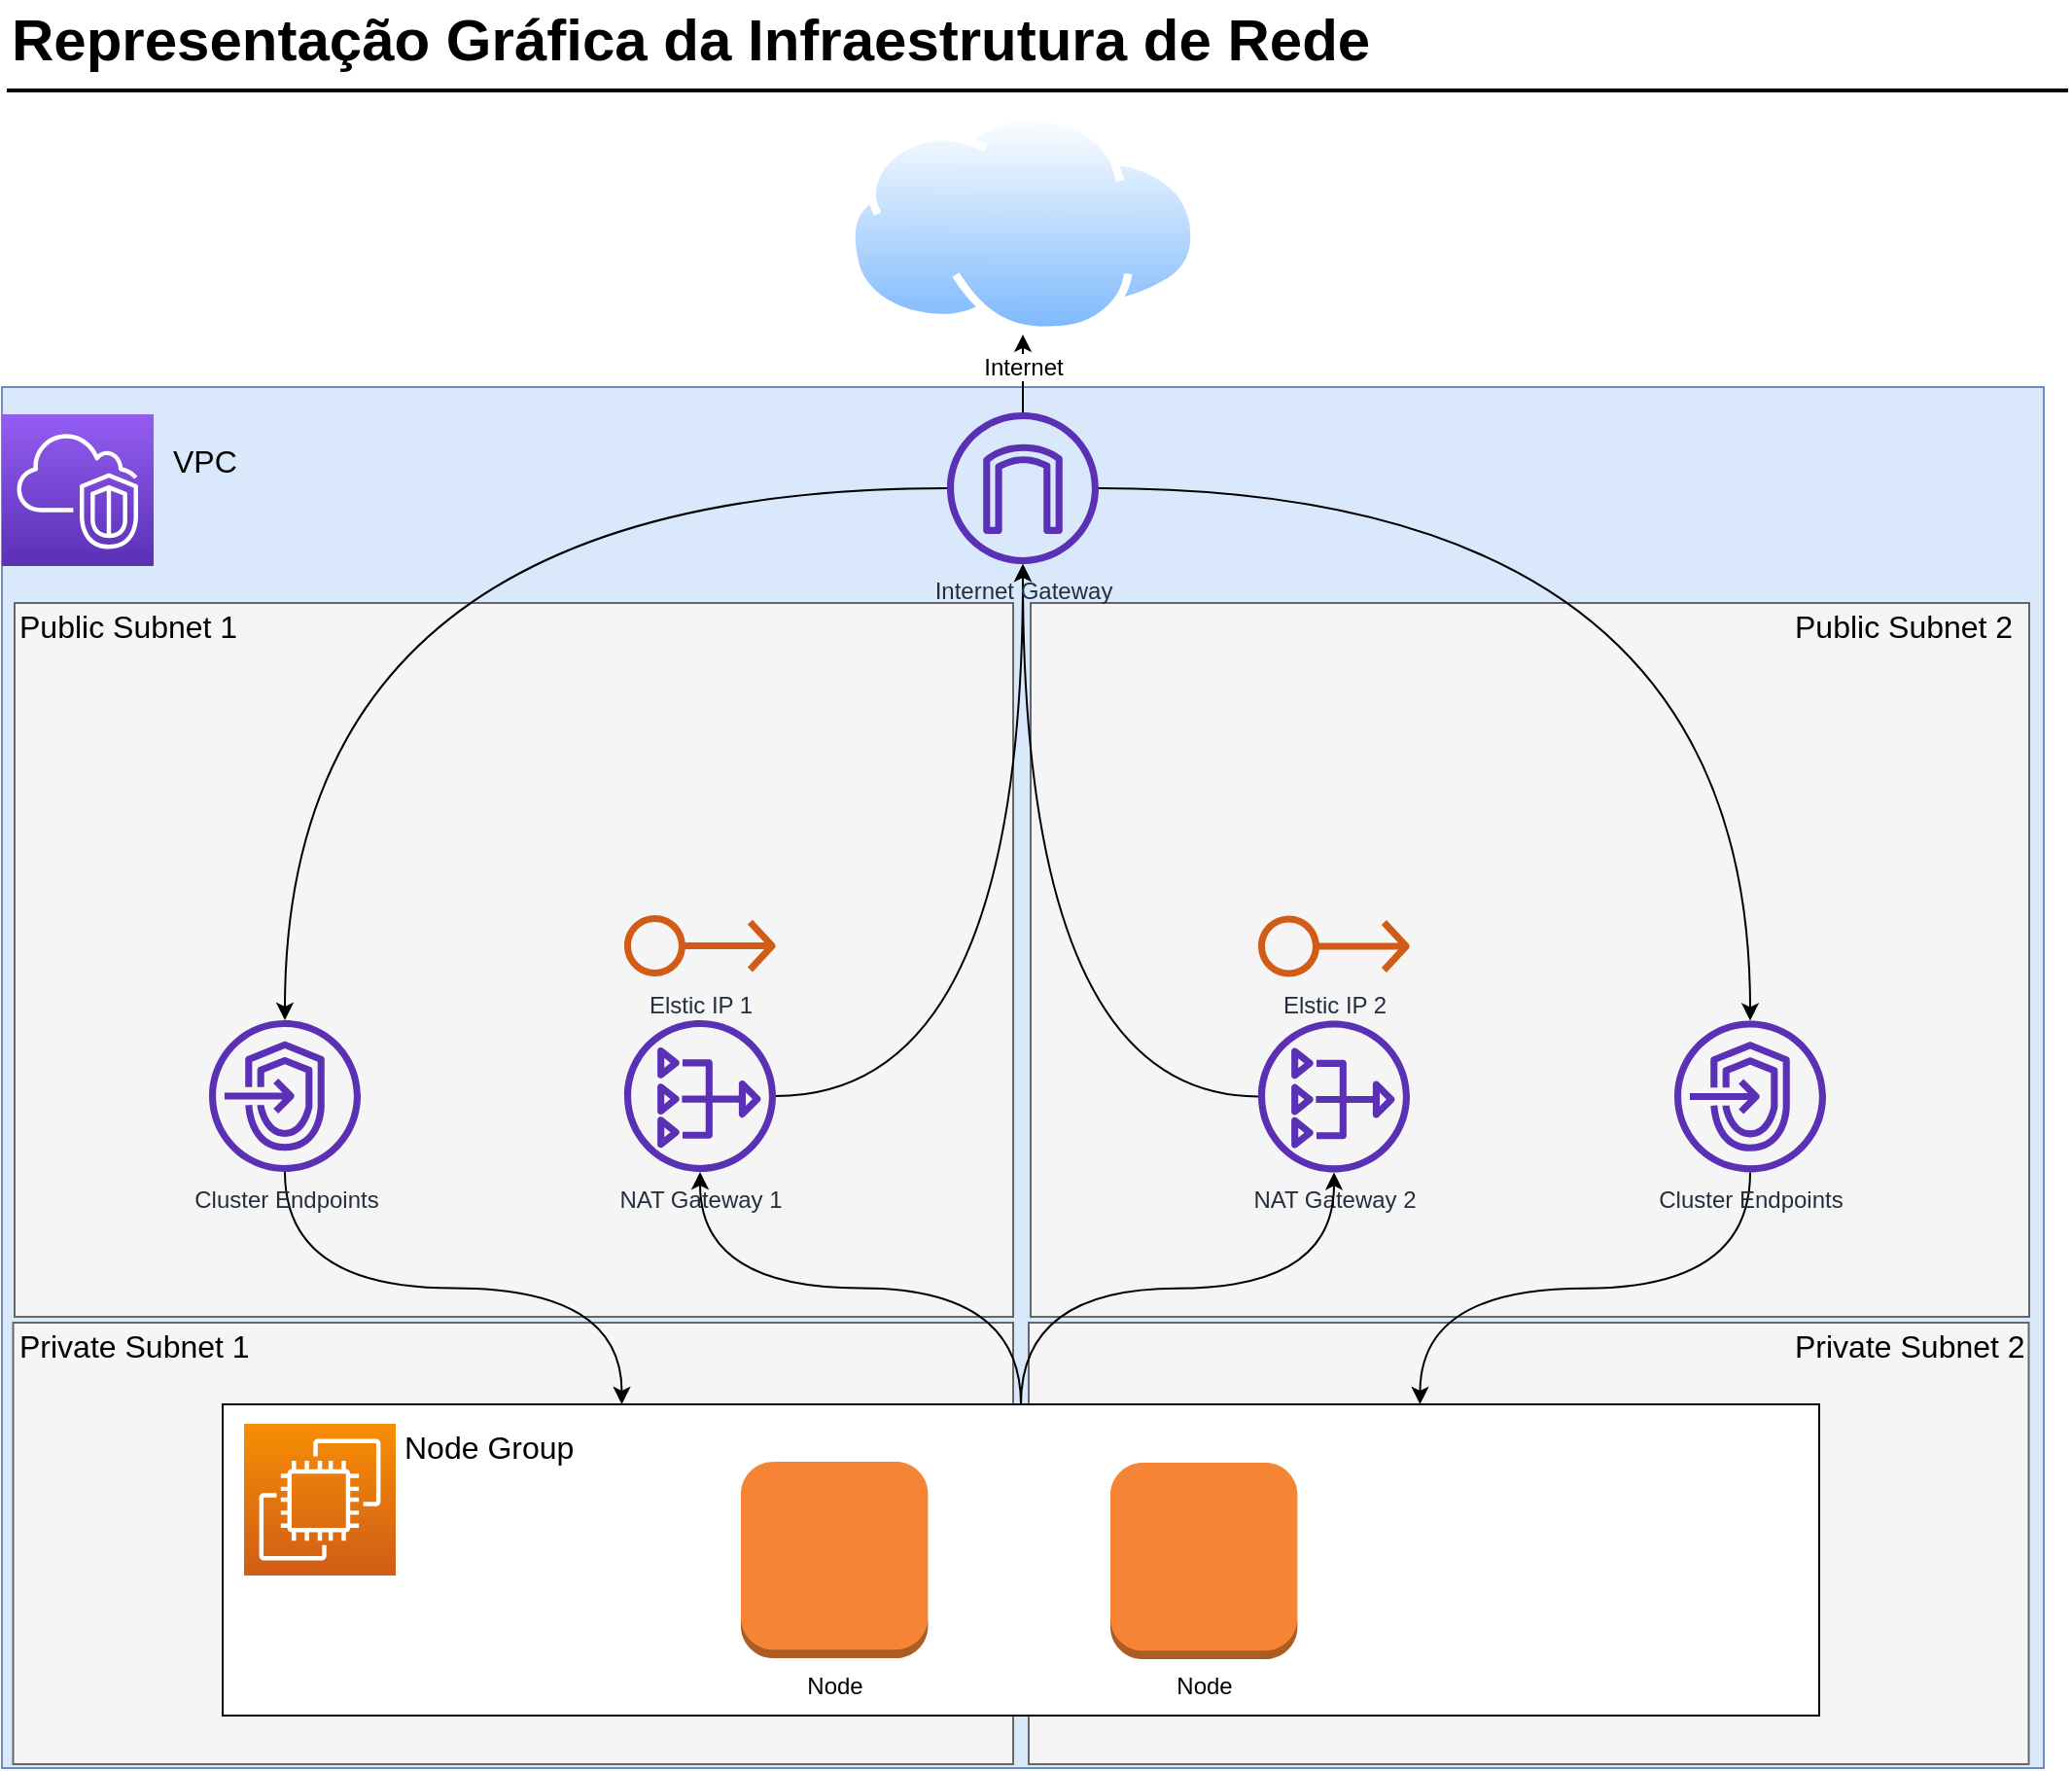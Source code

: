 <mxfile version="13.1.6" type="device"><diagram id="Ht1M8jgEwFfnCIfOTk4-" name="Page-1"><mxGraphModel dx="2066" dy="1124" grid="1" gridSize="10" guides="1" tooltips="1" connect="1" arrows="1" fold="1" page="1" pageScale="1" pageWidth="1169" pageHeight="827" math="0" shadow="0"><root><mxCell id="0"/><mxCell id="1" parent="0"/><mxCell id="W-haV3trZbZoYadxSYpG-4" value="" style="rounded=0;whiteSpace=wrap;html=1;fillColor=#dae8fc;strokeColor=#6c8ebf;" vertex="1" parent="1"><mxGeometry x="50" y="240" width="1050" height="710" as="geometry"/></mxCell><mxCell id="-QjtrjUzRDEMRZ5MF8oH-47" value="Representação Gráfica da Infraestrutura de Rede" style="text;html=1;resizable=0;points=[];autosize=1;align=left;verticalAlign=top;spacingTop=-4;fontSize=30;fontStyle=1" parent="1" vertex="1"><mxGeometry x="52.5" y="41" width="710" height="40" as="geometry"/></mxCell><mxCell id="SCVMTBWpLvtzJIhz15lM-1" value="" style="line;strokeWidth=2;html=1;fontSize=14;" parent="1" vertex="1"><mxGeometry x="52.5" y="82.5" width="1060" height="10" as="geometry"/></mxCell><mxCell id="W-haV3trZbZoYadxSYpG-3" value="" style="outlineConnect=0;fontColor=#232F3E;gradientColor=#945DF2;gradientDirection=north;fillColor=#5A30B5;strokeColor=#ffffff;dashed=0;verticalLabelPosition=bottom;verticalAlign=top;align=center;html=1;fontSize=12;fontStyle=0;aspect=fixed;shape=mxgraph.aws4.resourceIcon;resIcon=mxgraph.aws4.vpc;" vertex="1" parent="1"><mxGeometry x="50" y="254" width="78" height="78" as="geometry"/></mxCell><mxCell id="W-haV3trZbZoYadxSYpG-5" value="VPC" style="text;html=1;resizable=0;points=[];autosize=1;align=left;verticalAlign=top;spacingTop=-4;fontSize=16;" vertex="1" parent="1"><mxGeometry x="136" y="265.5" width="50" height="20" as="geometry"/></mxCell><mxCell id="W-haV3trZbZoYadxSYpG-9" value="" style="rounded=0;whiteSpace=wrap;html=1;fillColor=#f5f5f5;strokeColor=#666666;fontColor=#333333;" vertex="1" parent="1"><mxGeometry x="56.5" y="351" width="513.5" height="367" as="geometry"/></mxCell><mxCell id="W-haV3trZbZoYadxSYpG-10" value="" style="rounded=0;whiteSpace=wrap;html=1;fillColor=#f5f5f5;strokeColor=#666666;fontColor=#333333;" vertex="1" parent="1"><mxGeometry x="55.75" y="721" width="514.25" height="227" as="geometry"/></mxCell><mxCell id="W-haV3trZbZoYadxSYpG-2" value="NAT Gateway 1" style="outlineConnect=0;fontColor=#232F3E;gradientColor=none;fillColor=#5A30B5;strokeColor=none;dashed=0;verticalLabelPosition=bottom;verticalAlign=top;align=center;html=1;fontSize=12;fontStyle=0;aspect=fixed;pointerEvents=1;shape=mxgraph.aws4.nat_gateway;" vertex="1" parent="1"><mxGeometry x="370" y="565.5" width="78" height="78" as="geometry"/></mxCell><mxCell id="W-haV3trZbZoYadxSYpG-18" value="Public Subnet 1" style="text;html=1;resizable=0;points=[];autosize=1;align=left;verticalAlign=top;spacingTop=-4;fontSize=16;" vertex="1" parent="1"><mxGeometry x="57.25" y="351" width="130" height="20" as="geometry"/></mxCell><mxCell id="W-haV3trZbZoYadxSYpG-19" value="Private Subnet 1" style="text;html=1;resizable=0;points=[];autosize=1;align=left;verticalAlign=top;spacingTop=-4;fontSize=16;" vertex="1" parent="1"><mxGeometry x="56.5" y="721" width="130" height="20" as="geometry"/></mxCell><mxCell id="W-haV3trZbZoYadxSYpG-40" style="edgeStyle=orthogonalEdgeStyle;rounded=0;orthogonalLoop=1;jettySize=auto;html=1;entryX=0.25;entryY=0;entryDx=0;entryDy=0;curved=1;" edge="1" parent="1" source="W-haV3trZbZoYadxSYpG-24" target="W-haV3trZbZoYadxSYpG-37"><mxGeometry relative="1" as="geometry"/></mxCell><mxCell id="W-haV3trZbZoYadxSYpG-24" value="Cluster Endpoints" style="outlineConnect=0;fontColor=#232F3E;gradientColor=none;fillColor=#5A30B5;strokeColor=none;dashed=0;verticalLabelPosition=bottom;verticalAlign=top;align=center;html=1;fontSize=12;fontStyle=0;aspect=fixed;pointerEvents=1;shape=mxgraph.aws4.endpoints;" vertex="1" parent="1"><mxGeometry x="156.5" y="565.5" width="78" height="78" as="geometry"/></mxCell><mxCell id="W-haV3trZbZoYadxSYpG-30" value="" style="rounded=0;whiteSpace=wrap;html=1;fillColor=#f5f5f5;strokeColor=#666666;fontColor=#333333;" vertex="1" parent="1"><mxGeometry x="578" y="721" width="514.25" height="227" as="geometry"/></mxCell><mxCell id="W-haV3trZbZoYadxSYpG-31" value="Private Subnet 2" style="text;html=1;resizable=0;points=[];autosize=1;align=left;verticalAlign=top;spacingTop=-4;fontSize=16;" vertex="1" parent="1"><mxGeometry x="970" y="721" width="130" height="20" as="geometry"/></mxCell><mxCell id="W-haV3trZbZoYadxSYpG-38" value="" style="group;fillColor=#fff2cc;strokeColor=#d6b656;" vertex="1" connectable="0" parent="1"><mxGeometry x="163.5" y="763" width="821" height="160" as="geometry"/></mxCell><mxCell id="W-haV3trZbZoYadxSYpG-37" value="" style="rounded=0;whiteSpace=wrap;html=1;" vertex="1" parent="W-haV3trZbZoYadxSYpG-38"><mxGeometry width="821" height="160" as="geometry"/></mxCell><mxCell id="W-haV3trZbZoYadxSYpG-34" value="" style="outlineConnect=0;fontColor=#232F3E;gradientColor=#F78E04;gradientDirection=north;fillColor=#D05C17;strokeColor=#ffffff;dashed=0;verticalLabelPosition=bottom;verticalAlign=top;align=center;html=1;fontSize=12;fontStyle=0;aspect=fixed;shape=mxgraph.aws4.resourceIcon;resIcon=mxgraph.aws4.ec2;" vertex="1" parent="W-haV3trZbZoYadxSYpG-38"><mxGeometry x="11" y="10" width="78" height="78" as="geometry"/></mxCell><mxCell id="W-haV3trZbZoYadxSYpG-36" value="Node Group" style="text;html=1;resizable=0;points=[];autosize=1;align=left;verticalAlign=top;spacingTop=-4;fontSize=16;" vertex="1" parent="W-haV3trZbZoYadxSYpG-38"><mxGeometry x="91" y="10" width="100" height="20" as="geometry"/></mxCell><mxCell id="W-haV3trZbZoYadxSYpG-62" value="Node" style="outlineConnect=0;dashed=0;verticalLabelPosition=bottom;verticalAlign=top;align=center;html=1;shape=mxgraph.aws3.instance;fillColor=#F58534;gradientColor=none;" vertex="1" parent="W-haV3trZbZoYadxSYpG-38"><mxGeometry x="266.5" y="29.5" width="96.19" height="101" as="geometry"/></mxCell><mxCell id="W-haV3trZbZoYadxSYpG-65" value="Node" style="outlineConnect=0;dashed=0;verticalLabelPosition=bottom;verticalAlign=top;align=center;html=1;shape=mxgraph.aws3.instance;fillColor=#F58534;gradientColor=none;" vertex="1" parent="W-haV3trZbZoYadxSYpG-38"><mxGeometry x="456.5" y="30" width="96.19" height="101" as="geometry"/></mxCell><mxCell id="W-haV3trZbZoYadxSYpG-39" style="edgeStyle=orthogonalEdgeStyle;rounded=0;orthogonalLoop=1;jettySize=auto;html=1;exitX=0.5;exitY=0;exitDx=0;exitDy=0;curved=1;" edge="1" parent="1" source="W-haV3trZbZoYadxSYpG-37" target="W-haV3trZbZoYadxSYpG-2"><mxGeometry relative="1" as="geometry"/></mxCell><mxCell id="W-haV3trZbZoYadxSYpG-41" value="Elstic IP 1" style="outlineConnect=0;fontColor=#232F3E;gradientColor=none;fillColor=#D05C17;strokeColor=none;dashed=0;verticalLabelPosition=bottom;verticalAlign=top;align=center;html=1;fontSize=12;fontStyle=0;aspect=fixed;pointerEvents=1;shape=mxgraph.aws4.elastic_ip_address;" vertex="1" parent="1"><mxGeometry x="370" y="510.77" width="78" height="33" as="geometry"/></mxCell><mxCell id="W-haV3trZbZoYadxSYpG-47" value="" style="rounded=0;whiteSpace=wrap;html=1;fillColor=#f5f5f5;strokeColor=#666666;fontColor=#333333;" vertex="1" parent="1"><mxGeometry x="579" y="351" width="513.5" height="367" as="geometry"/></mxCell><mxCell id="W-haV3trZbZoYadxSYpG-48" value="NAT Gateway 2" style="outlineConnect=0;fontColor=#232F3E;gradientColor=none;fillColor=#5A30B5;strokeColor=none;dashed=0;verticalLabelPosition=bottom;verticalAlign=top;align=center;html=1;fontSize=12;fontStyle=0;aspect=fixed;pointerEvents=1;shape=mxgraph.aws4.nat_gateway;" vertex="1" parent="1"><mxGeometry x="696" y="565.73" width="78" height="78" as="geometry"/></mxCell><mxCell id="W-haV3trZbZoYadxSYpG-49" value="Public Subnet 2" style="text;html=1;resizable=0;points=[];autosize=1;align=left;verticalAlign=top;spacingTop=-4;fontSize=16;" vertex="1" parent="1"><mxGeometry x="970" y="351" width="130" height="20" as="geometry"/></mxCell><mxCell id="W-haV3trZbZoYadxSYpG-53" style="edgeStyle=orthogonalEdgeStyle;rounded=0;orthogonalLoop=1;jettySize=auto;html=1;entryX=0.75;entryY=0;entryDx=0;entryDy=0;curved=1;" edge="1" parent="1" source="W-haV3trZbZoYadxSYpG-50" target="W-haV3trZbZoYadxSYpG-37"><mxGeometry relative="1" as="geometry"/></mxCell><mxCell id="W-haV3trZbZoYadxSYpG-50" value="Cluster Endpoints" style="outlineConnect=0;fontColor=#232F3E;gradientColor=none;fillColor=#5A30B5;strokeColor=none;dashed=0;verticalLabelPosition=bottom;verticalAlign=top;align=center;html=1;fontSize=12;fontStyle=0;aspect=fixed;pointerEvents=1;shape=mxgraph.aws4.endpoints;" vertex="1" parent="1"><mxGeometry x="910" y="565.73" width="78" height="78" as="geometry"/></mxCell><mxCell id="W-haV3trZbZoYadxSYpG-51" value="Elstic IP 2" style="outlineConnect=0;fontColor=#232F3E;gradientColor=none;fillColor=#D05C17;strokeColor=none;dashed=0;verticalLabelPosition=bottom;verticalAlign=top;align=center;html=1;fontSize=12;fontStyle=0;aspect=fixed;pointerEvents=1;shape=mxgraph.aws4.elastic_ip_address;" vertex="1" parent="1"><mxGeometry x="696" y="511" width="78" height="33" as="geometry"/></mxCell><mxCell id="W-haV3trZbZoYadxSYpG-52" style="edgeStyle=orthogonalEdgeStyle;rounded=0;orthogonalLoop=1;jettySize=auto;html=1;curved=1;" edge="1" parent="1" source="W-haV3trZbZoYadxSYpG-37" target="W-haV3trZbZoYadxSYpG-48"><mxGeometry relative="1" as="geometry"/></mxCell><mxCell id="W-haV3trZbZoYadxSYpG-55" style="edgeStyle=orthogonalEdgeStyle;rounded=0;orthogonalLoop=1;jettySize=auto;html=1;curved=1;" edge="1" parent="1" source="W-haV3trZbZoYadxSYpG-11" target="W-haV3trZbZoYadxSYpG-24"><mxGeometry relative="1" as="geometry"/></mxCell><mxCell id="W-haV3trZbZoYadxSYpG-56" style="edgeStyle=orthogonalEdgeStyle;rounded=0;orthogonalLoop=1;jettySize=auto;html=1;curved=1;" edge="1" parent="1" source="W-haV3trZbZoYadxSYpG-11" target="W-haV3trZbZoYadxSYpG-50"><mxGeometry relative="1" as="geometry"/></mxCell><mxCell id="W-haV3trZbZoYadxSYpG-57" style="edgeStyle=orthogonalEdgeStyle;rounded=0;orthogonalLoop=1;jettySize=auto;html=1;curved=1;" edge="1" parent="1" source="W-haV3trZbZoYadxSYpG-2" target="W-haV3trZbZoYadxSYpG-11"><mxGeometry relative="1" as="geometry"/></mxCell><mxCell id="W-haV3trZbZoYadxSYpG-58" style="rounded=0;orthogonalLoop=1;jettySize=auto;html=1;edgeStyle=orthogonalEdgeStyle;curved=1;" edge="1" parent="1" source="W-haV3trZbZoYadxSYpG-48" target="W-haV3trZbZoYadxSYpG-11"><mxGeometry relative="1" as="geometry"/></mxCell><mxCell id="W-haV3trZbZoYadxSYpG-61" style="edgeStyle=orthogonalEdgeStyle;curved=1;rounded=0;orthogonalLoop=1;jettySize=auto;html=1;" edge="1" parent="1" source="W-haV3trZbZoYadxSYpG-11" target="W-haV3trZbZoYadxSYpG-59"><mxGeometry relative="1" as="geometry"/></mxCell><mxCell id="W-haV3trZbZoYadxSYpG-11" value="Internet Gateway" style="outlineConnect=0;fontColor=#232F3E;gradientColor=none;fillColor=#5A30B5;strokeColor=none;dashed=0;verticalLabelPosition=bottom;verticalAlign=top;align=center;html=1;fontSize=12;fontStyle=0;aspect=fixed;pointerEvents=1;shape=mxgraph.aws4.internet_gateway;" vertex="1" parent="1"><mxGeometry x="536" y="253" width="78" height="78" as="geometry"/></mxCell><mxCell id="W-haV3trZbZoYadxSYpG-59" value="Internet" style="aspect=fixed;perimeter=ellipsePerimeter;html=1;align=center;shadow=0;dashed=0;spacingTop=3;image;image=img/lib/active_directory/internet_cloud.svg;" vertex="1" parent="1"><mxGeometry x="484.57" y="99" width="180.87" height="113.94" as="geometry"/></mxCell></root></mxGraphModel></diagram></mxfile>